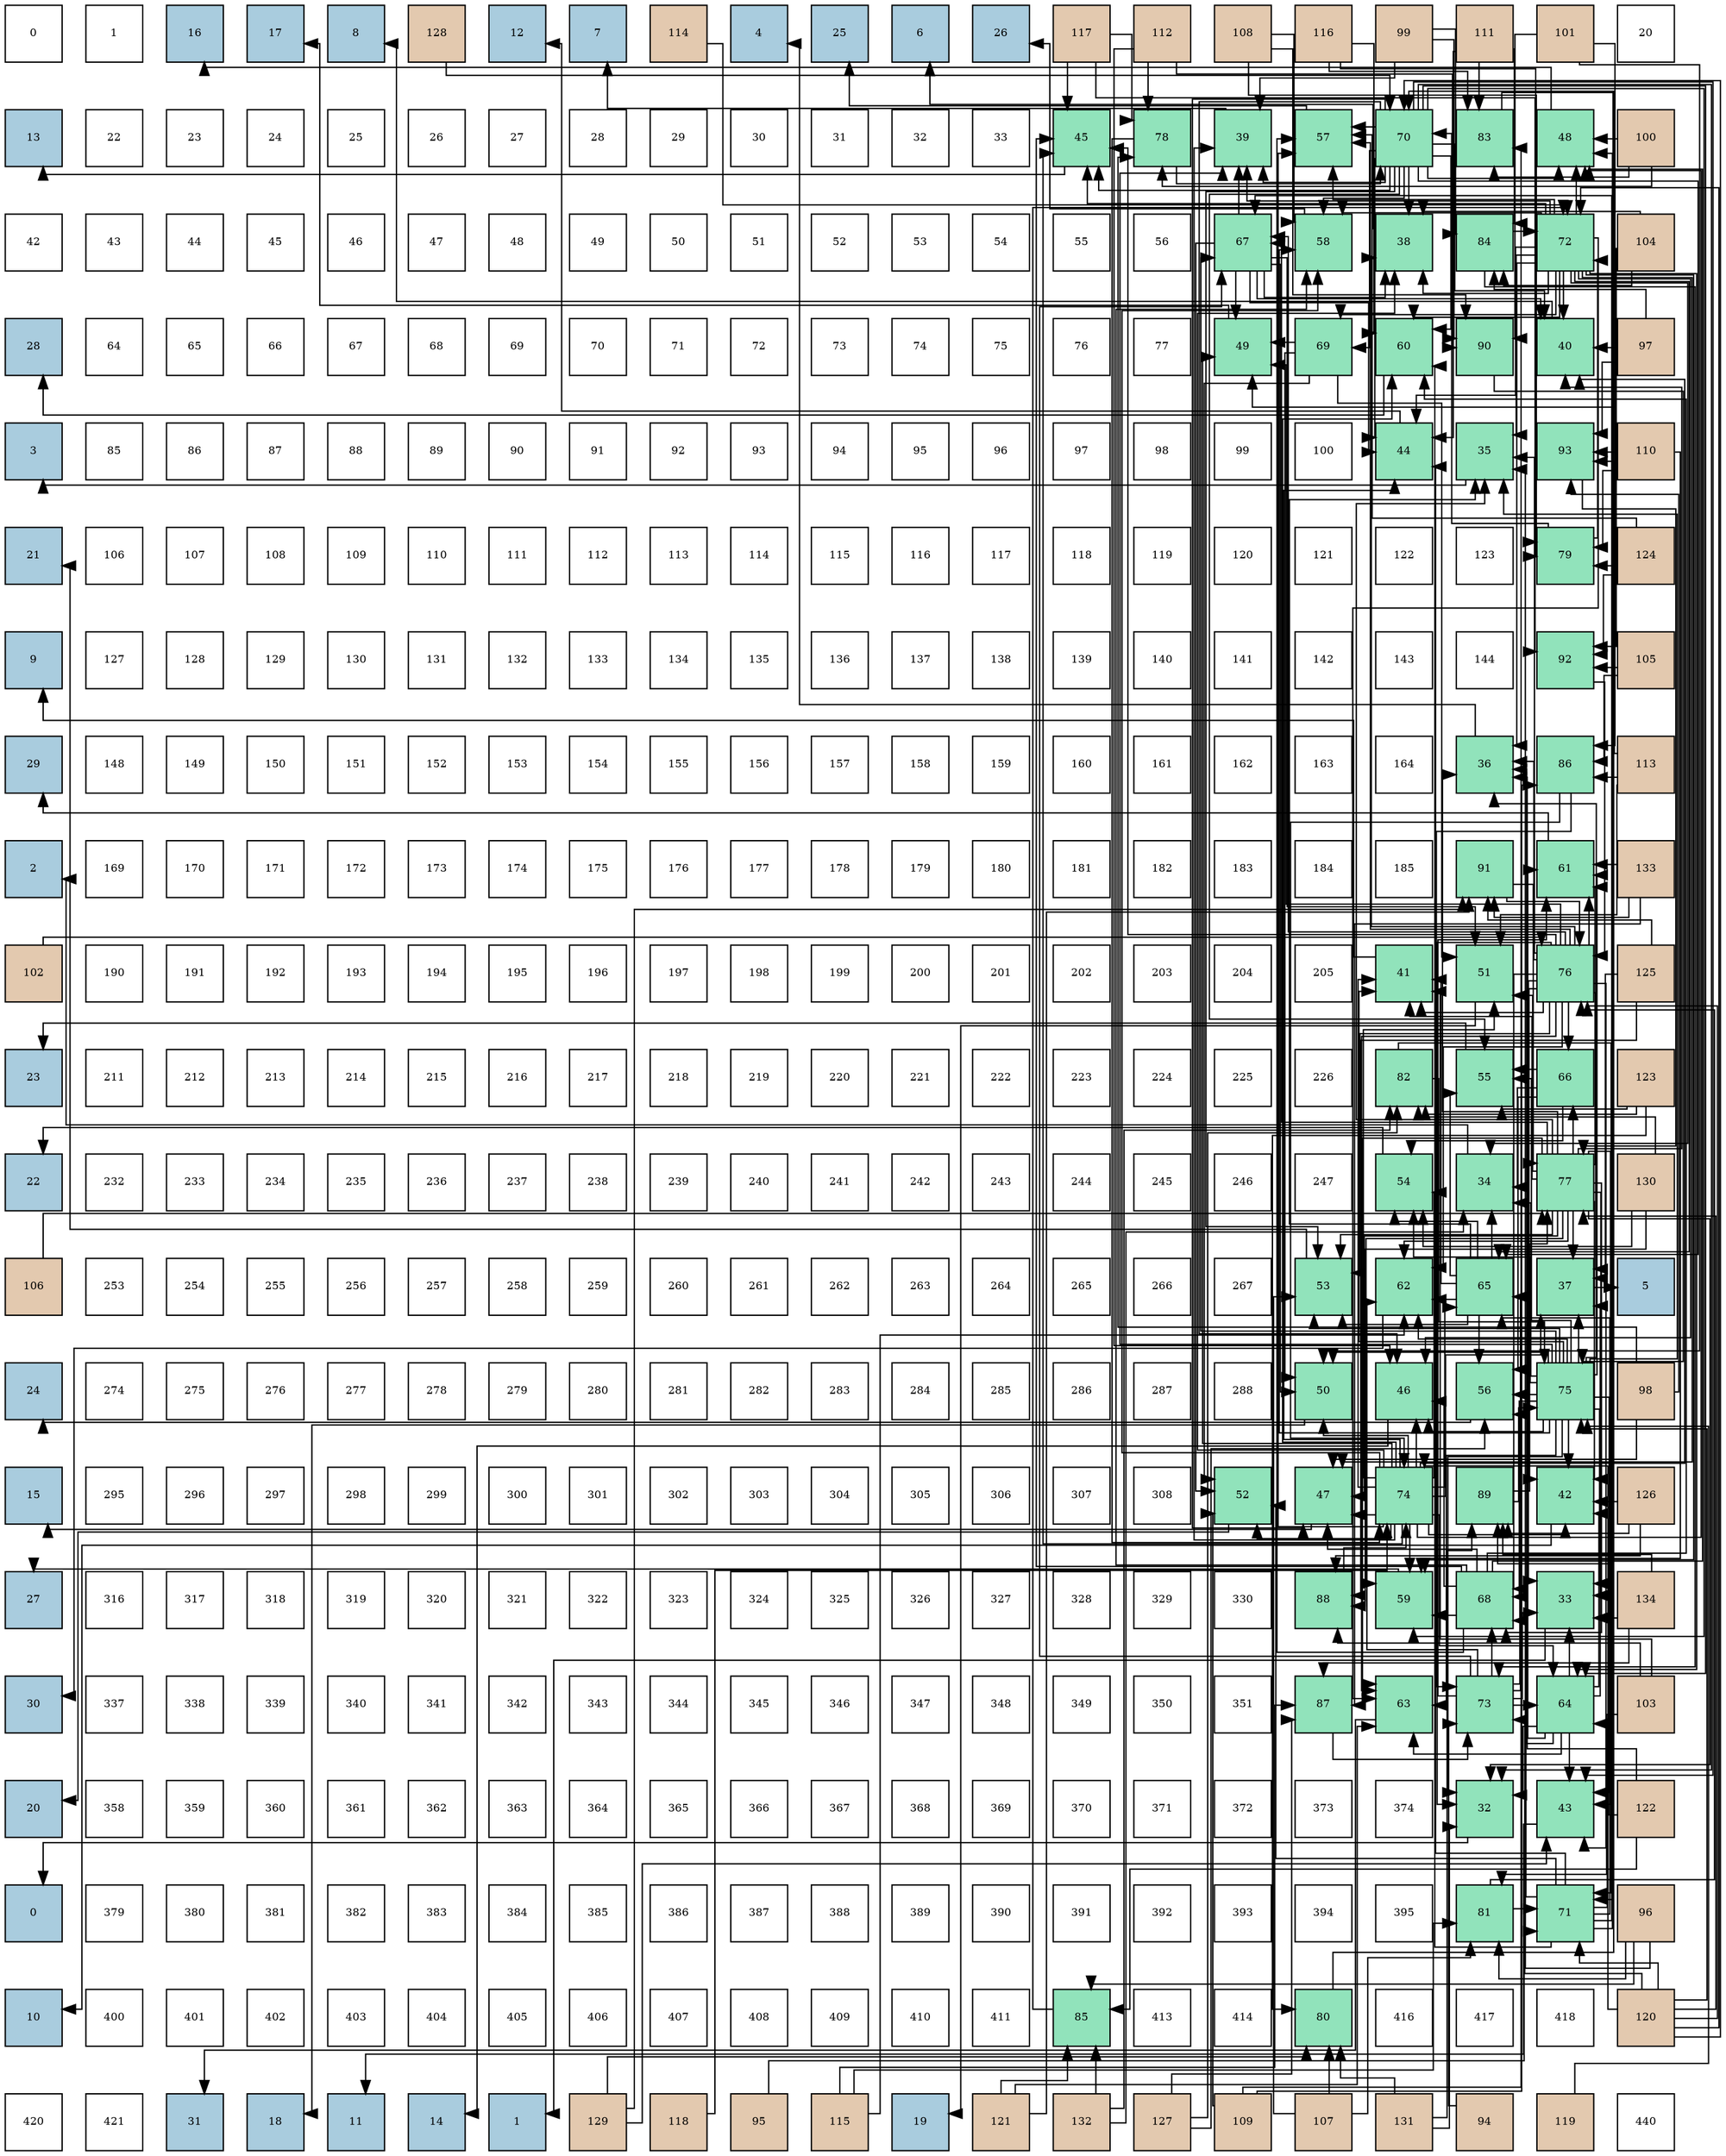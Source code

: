 digraph layout{
 rankdir=TB;
 splines=ortho;
 node [style=filled shape=square fixedsize=true width=0.6];
0[label="0", fontsize=8, fillcolor="#ffffff"];
1[label="1", fontsize=8, fillcolor="#ffffff"];
2[label="16", fontsize=8, fillcolor="#a9ccde"];
3[label="17", fontsize=8, fillcolor="#a9ccde"];
4[label="8", fontsize=8, fillcolor="#a9ccde"];
5[label="128", fontsize=8, fillcolor="#e3c9af"];
6[label="12", fontsize=8, fillcolor="#a9ccde"];
7[label="7", fontsize=8, fillcolor="#a9ccde"];
8[label="114", fontsize=8, fillcolor="#e3c9af"];
9[label="4", fontsize=8, fillcolor="#a9ccde"];
10[label="25", fontsize=8, fillcolor="#a9ccde"];
11[label="6", fontsize=8, fillcolor="#a9ccde"];
12[label="26", fontsize=8, fillcolor="#a9ccde"];
13[label="117", fontsize=8, fillcolor="#e3c9af"];
14[label="112", fontsize=8, fillcolor="#e3c9af"];
15[label="108", fontsize=8, fillcolor="#e3c9af"];
16[label="116", fontsize=8, fillcolor="#e3c9af"];
17[label="99", fontsize=8, fillcolor="#e3c9af"];
18[label="111", fontsize=8, fillcolor="#e3c9af"];
19[label="101", fontsize=8, fillcolor="#e3c9af"];
20[label="20", fontsize=8, fillcolor="#ffffff"];
21[label="13", fontsize=8, fillcolor="#a9ccde"];
22[label="22", fontsize=8, fillcolor="#ffffff"];
23[label="23", fontsize=8, fillcolor="#ffffff"];
24[label="24", fontsize=8, fillcolor="#ffffff"];
25[label="25", fontsize=8, fillcolor="#ffffff"];
26[label="26", fontsize=8, fillcolor="#ffffff"];
27[label="27", fontsize=8, fillcolor="#ffffff"];
28[label="28", fontsize=8, fillcolor="#ffffff"];
29[label="29", fontsize=8, fillcolor="#ffffff"];
30[label="30", fontsize=8, fillcolor="#ffffff"];
31[label="31", fontsize=8, fillcolor="#ffffff"];
32[label="32", fontsize=8, fillcolor="#ffffff"];
33[label="33", fontsize=8, fillcolor="#ffffff"];
34[label="45", fontsize=8, fillcolor="#91e3bb"];
35[label="78", fontsize=8, fillcolor="#91e3bb"];
36[label="39", fontsize=8, fillcolor="#91e3bb"];
37[label="57", fontsize=8, fillcolor="#91e3bb"];
38[label="70", fontsize=8, fillcolor="#91e3bb"];
39[label="83", fontsize=8, fillcolor="#91e3bb"];
40[label="48", fontsize=8, fillcolor="#91e3bb"];
41[label="100", fontsize=8, fillcolor="#e3c9af"];
42[label="42", fontsize=8, fillcolor="#ffffff"];
43[label="43", fontsize=8, fillcolor="#ffffff"];
44[label="44", fontsize=8, fillcolor="#ffffff"];
45[label="45", fontsize=8, fillcolor="#ffffff"];
46[label="46", fontsize=8, fillcolor="#ffffff"];
47[label="47", fontsize=8, fillcolor="#ffffff"];
48[label="48", fontsize=8, fillcolor="#ffffff"];
49[label="49", fontsize=8, fillcolor="#ffffff"];
50[label="50", fontsize=8, fillcolor="#ffffff"];
51[label="51", fontsize=8, fillcolor="#ffffff"];
52[label="52", fontsize=8, fillcolor="#ffffff"];
53[label="53", fontsize=8, fillcolor="#ffffff"];
54[label="54", fontsize=8, fillcolor="#ffffff"];
55[label="55", fontsize=8, fillcolor="#ffffff"];
56[label="56", fontsize=8, fillcolor="#ffffff"];
57[label="67", fontsize=8, fillcolor="#91e3bb"];
58[label="58", fontsize=8, fillcolor="#91e3bb"];
59[label="38", fontsize=8, fillcolor="#91e3bb"];
60[label="84", fontsize=8, fillcolor="#91e3bb"];
61[label="72", fontsize=8, fillcolor="#91e3bb"];
62[label="104", fontsize=8, fillcolor="#e3c9af"];
63[label="28", fontsize=8, fillcolor="#a9ccde"];
64[label="64", fontsize=8, fillcolor="#ffffff"];
65[label="65", fontsize=8, fillcolor="#ffffff"];
66[label="66", fontsize=8, fillcolor="#ffffff"];
67[label="67", fontsize=8, fillcolor="#ffffff"];
68[label="68", fontsize=8, fillcolor="#ffffff"];
69[label="69", fontsize=8, fillcolor="#ffffff"];
70[label="70", fontsize=8, fillcolor="#ffffff"];
71[label="71", fontsize=8, fillcolor="#ffffff"];
72[label="72", fontsize=8, fillcolor="#ffffff"];
73[label="73", fontsize=8, fillcolor="#ffffff"];
74[label="74", fontsize=8, fillcolor="#ffffff"];
75[label="75", fontsize=8, fillcolor="#ffffff"];
76[label="76", fontsize=8, fillcolor="#ffffff"];
77[label="77", fontsize=8, fillcolor="#ffffff"];
78[label="49", fontsize=8, fillcolor="#91e3bb"];
79[label="69", fontsize=8, fillcolor="#91e3bb"];
80[label="60", fontsize=8, fillcolor="#91e3bb"];
81[label="90", fontsize=8, fillcolor="#91e3bb"];
82[label="40", fontsize=8, fillcolor="#91e3bb"];
83[label="97", fontsize=8, fillcolor="#e3c9af"];
84[label="3", fontsize=8, fillcolor="#a9ccde"];
85[label="85", fontsize=8, fillcolor="#ffffff"];
86[label="86", fontsize=8, fillcolor="#ffffff"];
87[label="87", fontsize=8, fillcolor="#ffffff"];
88[label="88", fontsize=8, fillcolor="#ffffff"];
89[label="89", fontsize=8, fillcolor="#ffffff"];
90[label="90", fontsize=8, fillcolor="#ffffff"];
91[label="91", fontsize=8, fillcolor="#ffffff"];
92[label="92", fontsize=8, fillcolor="#ffffff"];
93[label="93", fontsize=8, fillcolor="#ffffff"];
94[label="94", fontsize=8, fillcolor="#ffffff"];
95[label="95", fontsize=8, fillcolor="#ffffff"];
96[label="96", fontsize=8, fillcolor="#ffffff"];
97[label="97", fontsize=8, fillcolor="#ffffff"];
98[label="98", fontsize=8, fillcolor="#ffffff"];
99[label="99", fontsize=8, fillcolor="#ffffff"];
100[label="100", fontsize=8, fillcolor="#ffffff"];
101[label="44", fontsize=8, fillcolor="#91e3bb"];
102[label="35", fontsize=8, fillcolor="#91e3bb"];
103[label="93", fontsize=8, fillcolor="#91e3bb"];
104[label="110", fontsize=8, fillcolor="#e3c9af"];
105[label="21", fontsize=8, fillcolor="#a9ccde"];
106[label="106", fontsize=8, fillcolor="#ffffff"];
107[label="107", fontsize=8, fillcolor="#ffffff"];
108[label="108", fontsize=8, fillcolor="#ffffff"];
109[label="109", fontsize=8, fillcolor="#ffffff"];
110[label="110", fontsize=8, fillcolor="#ffffff"];
111[label="111", fontsize=8, fillcolor="#ffffff"];
112[label="112", fontsize=8, fillcolor="#ffffff"];
113[label="113", fontsize=8, fillcolor="#ffffff"];
114[label="114", fontsize=8, fillcolor="#ffffff"];
115[label="115", fontsize=8, fillcolor="#ffffff"];
116[label="116", fontsize=8, fillcolor="#ffffff"];
117[label="117", fontsize=8, fillcolor="#ffffff"];
118[label="118", fontsize=8, fillcolor="#ffffff"];
119[label="119", fontsize=8, fillcolor="#ffffff"];
120[label="120", fontsize=8, fillcolor="#ffffff"];
121[label="121", fontsize=8, fillcolor="#ffffff"];
122[label="122", fontsize=8, fillcolor="#ffffff"];
123[label="123", fontsize=8, fillcolor="#ffffff"];
124[label="79", fontsize=8, fillcolor="#91e3bb"];
125[label="124", fontsize=8, fillcolor="#e3c9af"];
126[label="9", fontsize=8, fillcolor="#a9ccde"];
127[label="127", fontsize=8, fillcolor="#ffffff"];
128[label="128", fontsize=8, fillcolor="#ffffff"];
129[label="129", fontsize=8, fillcolor="#ffffff"];
130[label="130", fontsize=8, fillcolor="#ffffff"];
131[label="131", fontsize=8, fillcolor="#ffffff"];
132[label="132", fontsize=8, fillcolor="#ffffff"];
133[label="133", fontsize=8, fillcolor="#ffffff"];
134[label="134", fontsize=8, fillcolor="#ffffff"];
135[label="135", fontsize=8, fillcolor="#ffffff"];
136[label="136", fontsize=8, fillcolor="#ffffff"];
137[label="137", fontsize=8, fillcolor="#ffffff"];
138[label="138", fontsize=8, fillcolor="#ffffff"];
139[label="139", fontsize=8, fillcolor="#ffffff"];
140[label="140", fontsize=8, fillcolor="#ffffff"];
141[label="141", fontsize=8, fillcolor="#ffffff"];
142[label="142", fontsize=8, fillcolor="#ffffff"];
143[label="143", fontsize=8, fillcolor="#ffffff"];
144[label="144", fontsize=8, fillcolor="#ffffff"];
145[label="92", fontsize=8, fillcolor="#91e3bb"];
146[label="105", fontsize=8, fillcolor="#e3c9af"];
147[label="29", fontsize=8, fillcolor="#a9ccde"];
148[label="148", fontsize=8, fillcolor="#ffffff"];
149[label="149", fontsize=8, fillcolor="#ffffff"];
150[label="150", fontsize=8, fillcolor="#ffffff"];
151[label="151", fontsize=8, fillcolor="#ffffff"];
152[label="152", fontsize=8, fillcolor="#ffffff"];
153[label="153", fontsize=8, fillcolor="#ffffff"];
154[label="154", fontsize=8, fillcolor="#ffffff"];
155[label="155", fontsize=8, fillcolor="#ffffff"];
156[label="156", fontsize=8, fillcolor="#ffffff"];
157[label="157", fontsize=8, fillcolor="#ffffff"];
158[label="158", fontsize=8, fillcolor="#ffffff"];
159[label="159", fontsize=8, fillcolor="#ffffff"];
160[label="160", fontsize=8, fillcolor="#ffffff"];
161[label="161", fontsize=8, fillcolor="#ffffff"];
162[label="162", fontsize=8, fillcolor="#ffffff"];
163[label="163", fontsize=8, fillcolor="#ffffff"];
164[label="164", fontsize=8, fillcolor="#ffffff"];
165[label="36", fontsize=8, fillcolor="#91e3bb"];
166[label="86", fontsize=8, fillcolor="#91e3bb"];
167[label="113", fontsize=8, fillcolor="#e3c9af"];
168[label="2", fontsize=8, fillcolor="#a9ccde"];
169[label="169", fontsize=8, fillcolor="#ffffff"];
170[label="170", fontsize=8, fillcolor="#ffffff"];
171[label="171", fontsize=8, fillcolor="#ffffff"];
172[label="172", fontsize=8, fillcolor="#ffffff"];
173[label="173", fontsize=8, fillcolor="#ffffff"];
174[label="174", fontsize=8, fillcolor="#ffffff"];
175[label="175", fontsize=8, fillcolor="#ffffff"];
176[label="176", fontsize=8, fillcolor="#ffffff"];
177[label="177", fontsize=8, fillcolor="#ffffff"];
178[label="178", fontsize=8, fillcolor="#ffffff"];
179[label="179", fontsize=8, fillcolor="#ffffff"];
180[label="180", fontsize=8, fillcolor="#ffffff"];
181[label="181", fontsize=8, fillcolor="#ffffff"];
182[label="182", fontsize=8, fillcolor="#ffffff"];
183[label="183", fontsize=8, fillcolor="#ffffff"];
184[label="184", fontsize=8, fillcolor="#ffffff"];
185[label="185", fontsize=8, fillcolor="#ffffff"];
186[label="91", fontsize=8, fillcolor="#91e3bb"];
187[label="61", fontsize=8, fillcolor="#91e3bb"];
188[label="133", fontsize=8, fillcolor="#e3c9af"];
189[label="102", fontsize=8, fillcolor="#e3c9af"];
190[label="190", fontsize=8, fillcolor="#ffffff"];
191[label="191", fontsize=8, fillcolor="#ffffff"];
192[label="192", fontsize=8, fillcolor="#ffffff"];
193[label="193", fontsize=8, fillcolor="#ffffff"];
194[label="194", fontsize=8, fillcolor="#ffffff"];
195[label="195", fontsize=8, fillcolor="#ffffff"];
196[label="196", fontsize=8, fillcolor="#ffffff"];
197[label="197", fontsize=8, fillcolor="#ffffff"];
198[label="198", fontsize=8, fillcolor="#ffffff"];
199[label="199", fontsize=8, fillcolor="#ffffff"];
200[label="200", fontsize=8, fillcolor="#ffffff"];
201[label="201", fontsize=8, fillcolor="#ffffff"];
202[label="202", fontsize=8, fillcolor="#ffffff"];
203[label="203", fontsize=8, fillcolor="#ffffff"];
204[label="204", fontsize=8, fillcolor="#ffffff"];
205[label="205", fontsize=8, fillcolor="#ffffff"];
206[label="41", fontsize=8, fillcolor="#91e3bb"];
207[label="51", fontsize=8, fillcolor="#91e3bb"];
208[label="76", fontsize=8, fillcolor="#91e3bb"];
209[label="125", fontsize=8, fillcolor="#e3c9af"];
210[label="23", fontsize=8, fillcolor="#a9ccde"];
211[label="211", fontsize=8, fillcolor="#ffffff"];
212[label="212", fontsize=8, fillcolor="#ffffff"];
213[label="213", fontsize=8, fillcolor="#ffffff"];
214[label="214", fontsize=8, fillcolor="#ffffff"];
215[label="215", fontsize=8, fillcolor="#ffffff"];
216[label="216", fontsize=8, fillcolor="#ffffff"];
217[label="217", fontsize=8, fillcolor="#ffffff"];
218[label="218", fontsize=8, fillcolor="#ffffff"];
219[label="219", fontsize=8, fillcolor="#ffffff"];
220[label="220", fontsize=8, fillcolor="#ffffff"];
221[label="221", fontsize=8, fillcolor="#ffffff"];
222[label="222", fontsize=8, fillcolor="#ffffff"];
223[label="223", fontsize=8, fillcolor="#ffffff"];
224[label="224", fontsize=8, fillcolor="#ffffff"];
225[label="225", fontsize=8, fillcolor="#ffffff"];
226[label="226", fontsize=8, fillcolor="#ffffff"];
227[label="82", fontsize=8, fillcolor="#91e3bb"];
228[label="55", fontsize=8, fillcolor="#91e3bb"];
229[label="66", fontsize=8, fillcolor="#91e3bb"];
230[label="123", fontsize=8, fillcolor="#e3c9af"];
231[label="22", fontsize=8, fillcolor="#a9ccde"];
232[label="232", fontsize=8, fillcolor="#ffffff"];
233[label="233", fontsize=8, fillcolor="#ffffff"];
234[label="234", fontsize=8, fillcolor="#ffffff"];
235[label="235", fontsize=8, fillcolor="#ffffff"];
236[label="236", fontsize=8, fillcolor="#ffffff"];
237[label="237", fontsize=8, fillcolor="#ffffff"];
238[label="238", fontsize=8, fillcolor="#ffffff"];
239[label="239", fontsize=8, fillcolor="#ffffff"];
240[label="240", fontsize=8, fillcolor="#ffffff"];
241[label="241", fontsize=8, fillcolor="#ffffff"];
242[label="242", fontsize=8, fillcolor="#ffffff"];
243[label="243", fontsize=8, fillcolor="#ffffff"];
244[label="244", fontsize=8, fillcolor="#ffffff"];
245[label="245", fontsize=8, fillcolor="#ffffff"];
246[label="246", fontsize=8, fillcolor="#ffffff"];
247[label="247", fontsize=8, fillcolor="#ffffff"];
248[label="54", fontsize=8, fillcolor="#91e3bb"];
249[label="34", fontsize=8, fillcolor="#91e3bb"];
250[label="77", fontsize=8, fillcolor="#91e3bb"];
251[label="130", fontsize=8, fillcolor="#e3c9af"];
252[label="106", fontsize=8, fillcolor="#e3c9af"];
253[label="253", fontsize=8, fillcolor="#ffffff"];
254[label="254", fontsize=8, fillcolor="#ffffff"];
255[label="255", fontsize=8, fillcolor="#ffffff"];
256[label="256", fontsize=8, fillcolor="#ffffff"];
257[label="257", fontsize=8, fillcolor="#ffffff"];
258[label="258", fontsize=8, fillcolor="#ffffff"];
259[label="259", fontsize=8, fillcolor="#ffffff"];
260[label="260", fontsize=8, fillcolor="#ffffff"];
261[label="261", fontsize=8, fillcolor="#ffffff"];
262[label="262", fontsize=8, fillcolor="#ffffff"];
263[label="263", fontsize=8, fillcolor="#ffffff"];
264[label="264", fontsize=8, fillcolor="#ffffff"];
265[label="265", fontsize=8, fillcolor="#ffffff"];
266[label="266", fontsize=8, fillcolor="#ffffff"];
267[label="267", fontsize=8, fillcolor="#ffffff"];
268[label="53", fontsize=8, fillcolor="#91e3bb"];
269[label="62", fontsize=8, fillcolor="#91e3bb"];
270[label="65", fontsize=8, fillcolor="#91e3bb"];
271[label="37", fontsize=8, fillcolor="#91e3bb"];
272[label="5", fontsize=8, fillcolor="#a9ccde"];
273[label="24", fontsize=8, fillcolor="#a9ccde"];
274[label="274", fontsize=8, fillcolor="#ffffff"];
275[label="275", fontsize=8, fillcolor="#ffffff"];
276[label="276", fontsize=8, fillcolor="#ffffff"];
277[label="277", fontsize=8, fillcolor="#ffffff"];
278[label="278", fontsize=8, fillcolor="#ffffff"];
279[label="279", fontsize=8, fillcolor="#ffffff"];
280[label="280", fontsize=8, fillcolor="#ffffff"];
281[label="281", fontsize=8, fillcolor="#ffffff"];
282[label="282", fontsize=8, fillcolor="#ffffff"];
283[label="283", fontsize=8, fillcolor="#ffffff"];
284[label="284", fontsize=8, fillcolor="#ffffff"];
285[label="285", fontsize=8, fillcolor="#ffffff"];
286[label="286", fontsize=8, fillcolor="#ffffff"];
287[label="287", fontsize=8, fillcolor="#ffffff"];
288[label="288", fontsize=8, fillcolor="#ffffff"];
289[label="50", fontsize=8, fillcolor="#91e3bb"];
290[label="46", fontsize=8, fillcolor="#91e3bb"];
291[label="56", fontsize=8, fillcolor="#91e3bb"];
292[label="75", fontsize=8, fillcolor="#91e3bb"];
293[label="98", fontsize=8, fillcolor="#e3c9af"];
294[label="15", fontsize=8, fillcolor="#a9ccde"];
295[label="295", fontsize=8, fillcolor="#ffffff"];
296[label="296", fontsize=8, fillcolor="#ffffff"];
297[label="297", fontsize=8, fillcolor="#ffffff"];
298[label="298", fontsize=8, fillcolor="#ffffff"];
299[label="299", fontsize=8, fillcolor="#ffffff"];
300[label="300", fontsize=8, fillcolor="#ffffff"];
301[label="301", fontsize=8, fillcolor="#ffffff"];
302[label="302", fontsize=8, fillcolor="#ffffff"];
303[label="303", fontsize=8, fillcolor="#ffffff"];
304[label="304", fontsize=8, fillcolor="#ffffff"];
305[label="305", fontsize=8, fillcolor="#ffffff"];
306[label="306", fontsize=8, fillcolor="#ffffff"];
307[label="307", fontsize=8, fillcolor="#ffffff"];
308[label="308", fontsize=8, fillcolor="#ffffff"];
309[label="52", fontsize=8, fillcolor="#91e3bb"];
310[label="47", fontsize=8, fillcolor="#91e3bb"];
311[label="74", fontsize=8, fillcolor="#91e3bb"];
312[label="89", fontsize=8, fillcolor="#91e3bb"];
313[label="42", fontsize=8, fillcolor="#91e3bb"];
314[label="126", fontsize=8, fillcolor="#e3c9af"];
315[label="27", fontsize=8, fillcolor="#a9ccde"];
316[label="316", fontsize=8, fillcolor="#ffffff"];
317[label="317", fontsize=8, fillcolor="#ffffff"];
318[label="318", fontsize=8, fillcolor="#ffffff"];
319[label="319", fontsize=8, fillcolor="#ffffff"];
320[label="320", fontsize=8, fillcolor="#ffffff"];
321[label="321", fontsize=8, fillcolor="#ffffff"];
322[label="322", fontsize=8, fillcolor="#ffffff"];
323[label="323", fontsize=8, fillcolor="#ffffff"];
324[label="324", fontsize=8, fillcolor="#ffffff"];
325[label="325", fontsize=8, fillcolor="#ffffff"];
326[label="326", fontsize=8, fillcolor="#ffffff"];
327[label="327", fontsize=8, fillcolor="#ffffff"];
328[label="328", fontsize=8, fillcolor="#ffffff"];
329[label="329", fontsize=8, fillcolor="#ffffff"];
330[label="330", fontsize=8, fillcolor="#ffffff"];
331[label="88", fontsize=8, fillcolor="#91e3bb"];
332[label="59", fontsize=8, fillcolor="#91e3bb"];
333[label="68", fontsize=8, fillcolor="#91e3bb"];
334[label="33", fontsize=8, fillcolor="#91e3bb"];
335[label="134", fontsize=8, fillcolor="#e3c9af"];
336[label="30", fontsize=8, fillcolor="#a9ccde"];
337[label="337", fontsize=8, fillcolor="#ffffff"];
338[label="338", fontsize=8, fillcolor="#ffffff"];
339[label="339", fontsize=8, fillcolor="#ffffff"];
340[label="340", fontsize=8, fillcolor="#ffffff"];
341[label="341", fontsize=8, fillcolor="#ffffff"];
342[label="342", fontsize=8, fillcolor="#ffffff"];
343[label="343", fontsize=8, fillcolor="#ffffff"];
344[label="344", fontsize=8, fillcolor="#ffffff"];
345[label="345", fontsize=8, fillcolor="#ffffff"];
346[label="346", fontsize=8, fillcolor="#ffffff"];
347[label="347", fontsize=8, fillcolor="#ffffff"];
348[label="348", fontsize=8, fillcolor="#ffffff"];
349[label="349", fontsize=8, fillcolor="#ffffff"];
350[label="350", fontsize=8, fillcolor="#ffffff"];
351[label="351", fontsize=8, fillcolor="#ffffff"];
352[label="87", fontsize=8, fillcolor="#91e3bb"];
353[label="63", fontsize=8, fillcolor="#91e3bb"];
354[label="73", fontsize=8, fillcolor="#91e3bb"];
355[label="64", fontsize=8, fillcolor="#91e3bb"];
356[label="103", fontsize=8, fillcolor="#e3c9af"];
357[label="20", fontsize=8, fillcolor="#a9ccde"];
358[label="358", fontsize=8, fillcolor="#ffffff"];
359[label="359", fontsize=8, fillcolor="#ffffff"];
360[label="360", fontsize=8, fillcolor="#ffffff"];
361[label="361", fontsize=8, fillcolor="#ffffff"];
362[label="362", fontsize=8, fillcolor="#ffffff"];
363[label="363", fontsize=8, fillcolor="#ffffff"];
364[label="364", fontsize=8, fillcolor="#ffffff"];
365[label="365", fontsize=8, fillcolor="#ffffff"];
366[label="366", fontsize=8, fillcolor="#ffffff"];
367[label="367", fontsize=8, fillcolor="#ffffff"];
368[label="368", fontsize=8, fillcolor="#ffffff"];
369[label="369", fontsize=8, fillcolor="#ffffff"];
370[label="370", fontsize=8, fillcolor="#ffffff"];
371[label="371", fontsize=8, fillcolor="#ffffff"];
372[label="372", fontsize=8, fillcolor="#ffffff"];
373[label="373", fontsize=8, fillcolor="#ffffff"];
374[label="374", fontsize=8, fillcolor="#ffffff"];
375[label="32", fontsize=8, fillcolor="#91e3bb"];
376[label="43", fontsize=8, fillcolor="#91e3bb"];
377[label="122", fontsize=8, fillcolor="#e3c9af"];
378[label="0", fontsize=8, fillcolor="#a9ccde"];
379[label="379", fontsize=8, fillcolor="#ffffff"];
380[label="380", fontsize=8, fillcolor="#ffffff"];
381[label="381", fontsize=8, fillcolor="#ffffff"];
382[label="382", fontsize=8, fillcolor="#ffffff"];
383[label="383", fontsize=8, fillcolor="#ffffff"];
384[label="384", fontsize=8, fillcolor="#ffffff"];
385[label="385", fontsize=8, fillcolor="#ffffff"];
386[label="386", fontsize=8, fillcolor="#ffffff"];
387[label="387", fontsize=8, fillcolor="#ffffff"];
388[label="388", fontsize=8, fillcolor="#ffffff"];
389[label="389", fontsize=8, fillcolor="#ffffff"];
390[label="390", fontsize=8, fillcolor="#ffffff"];
391[label="391", fontsize=8, fillcolor="#ffffff"];
392[label="392", fontsize=8, fillcolor="#ffffff"];
393[label="393", fontsize=8, fillcolor="#ffffff"];
394[label="394", fontsize=8, fillcolor="#ffffff"];
395[label="395", fontsize=8, fillcolor="#ffffff"];
396[label="81", fontsize=8, fillcolor="#91e3bb"];
397[label="71", fontsize=8, fillcolor="#91e3bb"];
398[label="96", fontsize=8, fillcolor="#e3c9af"];
399[label="10", fontsize=8, fillcolor="#a9ccde"];
400[label="400", fontsize=8, fillcolor="#ffffff"];
401[label="401", fontsize=8, fillcolor="#ffffff"];
402[label="402", fontsize=8, fillcolor="#ffffff"];
403[label="403", fontsize=8, fillcolor="#ffffff"];
404[label="404", fontsize=8, fillcolor="#ffffff"];
405[label="405", fontsize=8, fillcolor="#ffffff"];
406[label="406", fontsize=8, fillcolor="#ffffff"];
407[label="407", fontsize=8, fillcolor="#ffffff"];
408[label="408", fontsize=8, fillcolor="#ffffff"];
409[label="409", fontsize=8, fillcolor="#ffffff"];
410[label="410", fontsize=8, fillcolor="#ffffff"];
411[label="411", fontsize=8, fillcolor="#ffffff"];
412[label="85", fontsize=8, fillcolor="#91e3bb"];
413[label="413", fontsize=8, fillcolor="#ffffff"];
414[label="414", fontsize=8, fillcolor="#ffffff"];
415[label="80", fontsize=8, fillcolor="#91e3bb"];
416[label="416", fontsize=8, fillcolor="#ffffff"];
417[label="417", fontsize=8, fillcolor="#ffffff"];
418[label="418", fontsize=8, fillcolor="#ffffff"];
419[label="120", fontsize=8, fillcolor="#e3c9af"];
420[label="420", fontsize=8, fillcolor="#ffffff"];
421[label="421", fontsize=8, fillcolor="#ffffff"];
422[label="31", fontsize=8, fillcolor="#a9ccde"];
423[label="18", fontsize=8, fillcolor="#a9ccde"];
424[label="11", fontsize=8, fillcolor="#a9ccde"];
425[label="14", fontsize=8, fillcolor="#a9ccde"];
426[label="1", fontsize=8, fillcolor="#a9ccde"];
427[label="129", fontsize=8, fillcolor="#e3c9af"];
428[label="118", fontsize=8, fillcolor="#e3c9af"];
429[label="95", fontsize=8, fillcolor="#e3c9af"];
430[label="115", fontsize=8, fillcolor="#e3c9af"];
431[label="19", fontsize=8, fillcolor="#a9ccde"];
432[label="121", fontsize=8, fillcolor="#e3c9af"];
433[label="132", fontsize=8, fillcolor="#e3c9af"];
434[label="127", fontsize=8, fillcolor="#e3c9af"];
435[label="109", fontsize=8, fillcolor="#e3c9af"];
436[label="107", fontsize=8, fillcolor="#e3c9af"];
437[label="131", fontsize=8, fillcolor="#e3c9af"];
438[label="94", fontsize=8, fillcolor="#e3c9af"];
439[label="119", fontsize=8, fillcolor="#e3c9af"];
440[label="440", fontsize=8, fillcolor="#ffffff"];
edge [constraint=false, style=vis];375 -> 378;
334 -> 426;
249 -> 168;
102 -> 84;
165 -> 9;
271 -> 272;
59 -> 11;
36 -> 7;
82 -> 4;
206 -> 126;
313 -> 399;
376 -> 424;
101 -> 6;
34 -> 21;
290 -> 425;
310 -> 294;
40 -> 2;
78 -> 3;
289 -> 423;
207 -> 431;
309 -> 357;
268 -> 105;
248 -> 231;
228 -> 210;
291 -> 273;
37 -> 10;
58 -> 12;
332 -> 315;
80 -> 63;
187 -> 147;
269 -> 336;
353 -> 422;
355 -> 375;
355 -> 334;
355 -> 165;
355 -> 271;
355 -> 313;
355 -> 376;
355 -> 187;
355 -> 353;
270 -> 249;
270 -> 102;
270 -> 206;
270 -> 268;
270 -> 248;
270 -> 228;
270 -> 291;
270 -> 269;
229 -> 249;
229 -> 248;
229 -> 228;
229 -> 291;
57 -> 59;
57 -> 36;
57 -> 82;
57 -> 101;
57 -> 78;
57 -> 289;
57 -> 207;
57 -> 309;
333 -> 34;
333 -> 290;
333 -> 310;
333 -> 40;
333 -> 37;
333 -> 58;
333 -> 332;
333 -> 80;
79 -> 78;
79 -> 289;
79 -> 207;
79 -> 309;
38 -> 375;
38 -> 59;
38 -> 36;
38 -> 82;
38 -> 376;
38 -> 101;
38 -> 34;
38 -> 290;
38 -> 310;
38 -> 40;
38 -> 268;
38 -> 228;
38 -> 37;
38 -> 58;
38 -> 332;
38 -> 80;
38 -> 355;
38 -> 270;
38 -> 79;
397 -> 101;
397 -> 40;
397 -> 309;
397 -> 80;
397 -> 355;
397 -> 270;
397 -> 57;
397 -> 333;
61 -> 249;
61 -> 102;
61 -> 165;
61 -> 59;
61 -> 36;
61 -> 82;
61 -> 101;
61 -> 34;
61 -> 290;
61 -> 310;
61 -> 40;
61 -> 37;
61 -> 58;
61 -> 332;
61 -> 80;
61 -> 353;
61 -> 355;
61 -> 270;
61 -> 79;
354 -> 334;
354 -> 291;
354 -> 187;
354 -> 269;
354 -> 355;
354 -> 270;
354 -> 57;
354 -> 333;
311 -> 271;
311 -> 59;
311 -> 36;
311 -> 82;
311 -> 206;
311 -> 313;
311 -> 101;
311 -> 34;
311 -> 290;
311 -> 310;
311 -> 40;
311 -> 78;
311 -> 289;
311 -> 207;
311 -> 309;
311 -> 248;
311 -> 37;
311 -> 58;
311 -> 332;
311 -> 80;
311 -> 355;
311 -> 270;
292 -> 375;
292 -> 334;
292 -> 249;
292 -> 102;
292 -> 165;
292 -> 271;
292 -> 36;
292 -> 206;
292 -> 313;
292 -> 376;
292 -> 290;
292 -> 289;
292 -> 268;
292 -> 248;
292 -> 228;
292 -> 291;
292 -> 58;
292 -> 187;
292 -> 269;
292 -> 353;
292 -> 57;
292 -> 333;
208 -> 375;
208 -> 334;
208 -> 102;
208 -> 165;
208 -> 271;
208 -> 59;
208 -> 206;
208 -> 313;
208 -> 376;
208 -> 34;
208 -> 78;
208 -> 268;
208 -> 37;
208 -> 187;
208 -> 269;
208 -> 353;
208 -> 229;
208 -> 57;
208 -> 333;
250 -> 375;
250 -> 334;
250 -> 102;
250 -> 165;
250 -> 271;
250 -> 82;
250 -> 206;
250 -> 313;
250 -> 376;
250 -> 310;
250 -> 207;
250 -> 268;
250 -> 332;
250 -> 187;
250 -> 269;
250 -> 353;
250 -> 229;
250 -> 57;
250 -> 333;
35 -> 38;
35 -> 311;
124 -> 38;
124 -> 61;
415 -> 38;
396 -> 397;
396 -> 208;
227 -> 397;
227 -> 292;
39 -> 397;
60 -> 61;
60 -> 354;
412 -> 61;
166 -> 354;
166 -> 311;
352 -> 354;
331 -> 311;
312 -> 292;
312 -> 250;
81 -> 292;
186 -> 208;
186 -> 250;
145 -> 208;
103 -> 250;
438 -> 354;
429 -> 397;
398 -> 102;
398 -> 396;
398 -> 412;
83 -> 82;
83 -> 60;
83 -> 103;
293 -> 310;
293 -> 35;
293 -> 103;
17 -> 36;
17 -> 60;
17 -> 81;
41 -> 40;
41 -> 35;
41 -> 39;
19 -> 289;
19 -> 166;
19 -> 81;
189 -> 208;
356 -> 206;
356 -> 396;
356 -> 331;
62 -> 59;
62 -> 60;
62 -> 145;
146 -> 78;
146 -> 166;
146 -> 145;
252 -> 250;
436 -> 268;
436 -> 415;
436 -> 396;
15 -> 58;
15 -> 124;
15 -> 81;
435 -> 309;
435 -> 39;
435 -> 166;
104 -> 332;
104 -> 124;
104 -> 103;
18 -> 101;
18 -> 39;
18 -> 60;
14 -> 290;
14 -> 35;
14 -> 81;
167 -> 207;
167 -> 166;
167 -> 103;
8 -> 61;
430 -> 269;
430 -> 396;
430 -> 352;
16 -> 80;
16 -> 124;
16 -> 39;
13 -> 34;
13 -> 35;
13 -> 145;
428 -> 311;
439 -> 292;
419 -> 38;
419 -> 397;
419 -> 61;
419 -> 354;
419 -> 311;
419 -> 292;
419 -> 208;
419 -> 250;
432 -> 353;
432 -> 412;
432 -> 186;
377 -> 165;
377 -> 412;
377 -> 312;
230 -> 228;
230 -> 415;
230 -> 227;
125 -> 37;
125 -> 124;
125 -> 145;
209 -> 271;
209 -> 331;
209 -> 186;
314 -> 313;
314 -> 331;
314 -> 312;
434 -> 291;
434 -> 227;
434 -> 352;
5 -> 38;
427 -> 376;
427 -> 415;
427 -> 186;
251 -> 248;
251 -> 227;
251 -> 331;
437 -> 375;
437 -> 415;
437 -> 312;
433 -> 249;
433 -> 227;
433 -> 412;
188 -> 187;
188 -> 352;
188 -> 186;
335 -> 334;
335 -> 352;
335 -> 312;
edge [constraint=true, style=invis];
0 -> 21 -> 42 -> 63 -> 84 -> 105 -> 126 -> 147 -> 168 -> 189 -> 210 -> 231 -> 252 -> 273 -> 294 -> 315 -> 336 -> 357 -> 378 -> 399 -> 420;
1 -> 22 -> 43 -> 64 -> 85 -> 106 -> 127 -> 148 -> 169 -> 190 -> 211 -> 232 -> 253 -> 274 -> 295 -> 316 -> 337 -> 358 -> 379 -> 400 -> 421;
2 -> 23 -> 44 -> 65 -> 86 -> 107 -> 128 -> 149 -> 170 -> 191 -> 212 -> 233 -> 254 -> 275 -> 296 -> 317 -> 338 -> 359 -> 380 -> 401 -> 422;
3 -> 24 -> 45 -> 66 -> 87 -> 108 -> 129 -> 150 -> 171 -> 192 -> 213 -> 234 -> 255 -> 276 -> 297 -> 318 -> 339 -> 360 -> 381 -> 402 -> 423;
4 -> 25 -> 46 -> 67 -> 88 -> 109 -> 130 -> 151 -> 172 -> 193 -> 214 -> 235 -> 256 -> 277 -> 298 -> 319 -> 340 -> 361 -> 382 -> 403 -> 424;
5 -> 26 -> 47 -> 68 -> 89 -> 110 -> 131 -> 152 -> 173 -> 194 -> 215 -> 236 -> 257 -> 278 -> 299 -> 320 -> 341 -> 362 -> 383 -> 404 -> 425;
6 -> 27 -> 48 -> 69 -> 90 -> 111 -> 132 -> 153 -> 174 -> 195 -> 216 -> 237 -> 258 -> 279 -> 300 -> 321 -> 342 -> 363 -> 384 -> 405 -> 426;
7 -> 28 -> 49 -> 70 -> 91 -> 112 -> 133 -> 154 -> 175 -> 196 -> 217 -> 238 -> 259 -> 280 -> 301 -> 322 -> 343 -> 364 -> 385 -> 406 -> 427;
8 -> 29 -> 50 -> 71 -> 92 -> 113 -> 134 -> 155 -> 176 -> 197 -> 218 -> 239 -> 260 -> 281 -> 302 -> 323 -> 344 -> 365 -> 386 -> 407 -> 428;
9 -> 30 -> 51 -> 72 -> 93 -> 114 -> 135 -> 156 -> 177 -> 198 -> 219 -> 240 -> 261 -> 282 -> 303 -> 324 -> 345 -> 366 -> 387 -> 408 -> 429;
10 -> 31 -> 52 -> 73 -> 94 -> 115 -> 136 -> 157 -> 178 -> 199 -> 220 -> 241 -> 262 -> 283 -> 304 -> 325 -> 346 -> 367 -> 388 -> 409 -> 430;
11 -> 32 -> 53 -> 74 -> 95 -> 116 -> 137 -> 158 -> 179 -> 200 -> 221 -> 242 -> 263 -> 284 -> 305 -> 326 -> 347 -> 368 -> 389 -> 410 -> 431;
12 -> 33 -> 54 -> 75 -> 96 -> 117 -> 138 -> 159 -> 180 -> 201 -> 222 -> 243 -> 264 -> 285 -> 306 -> 327 -> 348 -> 369 -> 390 -> 411 -> 432;
13 -> 34 -> 55 -> 76 -> 97 -> 118 -> 139 -> 160 -> 181 -> 202 -> 223 -> 244 -> 265 -> 286 -> 307 -> 328 -> 349 -> 370 -> 391 -> 412 -> 433;
14 -> 35 -> 56 -> 77 -> 98 -> 119 -> 140 -> 161 -> 182 -> 203 -> 224 -> 245 -> 266 -> 287 -> 308 -> 329 -> 350 -> 371 -> 392 -> 413 -> 434;
15 -> 36 -> 57 -> 78 -> 99 -> 120 -> 141 -> 162 -> 183 -> 204 -> 225 -> 246 -> 267 -> 288 -> 309 -> 330 -> 351 -> 372 -> 393 -> 414 -> 435;
16 -> 37 -> 58 -> 79 -> 100 -> 121 -> 142 -> 163 -> 184 -> 205 -> 226 -> 247 -> 268 -> 289 -> 310 -> 331 -> 352 -> 373 -> 394 -> 415 -> 436;
17 -> 38 -> 59 -> 80 -> 101 -> 122 -> 143 -> 164 -> 185 -> 206 -> 227 -> 248 -> 269 -> 290 -> 311 -> 332 -> 353 -> 374 -> 395 -> 416 -> 437;
18 -> 39 -> 60 -> 81 -> 102 -> 123 -> 144 -> 165 -> 186 -> 207 -> 228 -> 249 -> 270 -> 291 -> 312 -> 333 -> 354 -> 375 -> 396 -> 417 -> 438;
19 -> 40 -> 61 -> 82 -> 103 -> 124 -> 145 -> 166 -> 187 -> 208 -> 229 -> 250 -> 271 -> 292 -> 313 -> 334 -> 355 -> 376 -> 397 -> 418 -> 439;
20 -> 41 -> 62 -> 83 -> 104 -> 125 -> 146 -> 167 -> 188 -> 209 -> 230 -> 251 -> 272 -> 293 -> 314 -> 335 -> 356 -> 377 -> 398 -> 419 -> 440;
rank = same {0 -> 1 -> 2 -> 3 -> 4 -> 5 -> 6 -> 7 -> 8 -> 9 -> 10 -> 11 -> 12 -> 13 -> 14 -> 15 -> 16 -> 17 -> 18 -> 19 -> 20};
rank = same {21 -> 22 -> 23 -> 24 -> 25 -> 26 -> 27 -> 28 -> 29 -> 30 -> 31 -> 32 -> 33 -> 34 -> 35 -> 36 -> 37 -> 38 -> 39 -> 40 -> 41};
rank = same {42 -> 43 -> 44 -> 45 -> 46 -> 47 -> 48 -> 49 -> 50 -> 51 -> 52 -> 53 -> 54 -> 55 -> 56 -> 57 -> 58 -> 59 -> 60 -> 61 -> 62};
rank = same {63 -> 64 -> 65 -> 66 -> 67 -> 68 -> 69 -> 70 -> 71 -> 72 -> 73 -> 74 -> 75 -> 76 -> 77 -> 78 -> 79 -> 80 -> 81 -> 82 -> 83};
rank = same {84 -> 85 -> 86 -> 87 -> 88 -> 89 -> 90 -> 91 -> 92 -> 93 -> 94 -> 95 -> 96 -> 97 -> 98 -> 99 -> 100 -> 101 -> 102 -> 103 -> 104};
rank = same {105 -> 106 -> 107 -> 108 -> 109 -> 110 -> 111 -> 112 -> 113 -> 114 -> 115 -> 116 -> 117 -> 118 -> 119 -> 120 -> 121 -> 122 -> 123 -> 124 -> 125};
rank = same {126 -> 127 -> 128 -> 129 -> 130 -> 131 -> 132 -> 133 -> 134 -> 135 -> 136 -> 137 -> 138 -> 139 -> 140 -> 141 -> 142 -> 143 -> 144 -> 145 -> 146};
rank = same {147 -> 148 -> 149 -> 150 -> 151 -> 152 -> 153 -> 154 -> 155 -> 156 -> 157 -> 158 -> 159 -> 160 -> 161 -> 162 -> 163 -> 164 -> 165 -> 166 -> 167};
rank = same {168 -> 169 -> 170 -> 171 -> 172 -> 173 -> 174 -> 175 -> 176 -> 177 -> 178 -> 179 -> 180 -> 181 -> 182 -> 183 -> 184 -> 185 -> 186 -> 187 -> 188};
rank = same {189 -> 190 -> 191 -> 192 -> 193 -> 194 -> 195 -> 196 -> 197 -> 198 -> 199 -> 200 -> 201 -> 202 -> 203 -> 204 -> 205 -> 206 -> 207 -> 208 -> 209};
rank = same {210 -> 211 -> 212 -> 213 -> 214 -> 215 -> 216 -> 217 -> 218 -> 219 -> 220 -> 221 -> 222 -> 223 -> 224 -> 225 -> 226 -> 227 -> 228 -> 229 -> 230};
rank = same {231 -> 232 -> 233 -> 234 -> 235 -> 236 -> 237 -> 238 -> 239 -> 240 -> 241 -> 242 -> 243 -> 244 -> 245 -> 246 -> 247 -> 248 -> 249 -> 250 -> 251};
rank = same {252 -> 253 -> 254 -> 255 -> 256 -> 257 -> 258 -> 259 -> 260 -> 261 -> 262 -> 263 -> 264 -> 265 -> 266 -> 267 -> 268 -> 269 -> 270 -> 271 -> 272};
rank = same {273 -> 274 -> 275 -> 276 -> 277 -> 278 -> 279 -> 280 -> 281 -> 282 -> 283 -> 284 -> 285 -> 286 -> 287 -> 288 -> 289 -> 290 -> 291 -> 292 -> 293};
rank = same {294 -> 295 -> 296 -> 297 -> 298 -> 299 -> 300 -> 301 -> 302 -> 303 -> 304 -> 305 -> 306 -> 307 -> 308 -> 309 -> 310 -> 311 -> 312 -> 313 -> 314};
rank = same {315 -> 316 -> 317 -> 318 -> 319 -> 320 -> 321 -> 322 -> 323 -> 324 -> 325 -> 326 -> 327 -> 328 -> 329 -> 330 -> 331 -> 332 -> 333 -> 334 -> 335};
rank = same {336 -> 337 -> 338 -> 339 -> 340 -> 341 -> 342 -> 343 -> 344 -> 345 -> 346 -> 347 -> 348 -> 349 -> 350 -> 351 -> 352 -> 353 -> 354 -> 355 -> 356};
rank = same {357 -> 358 -> 359 -> 360 -> 361 -> 362 -> 363 -> 364 -> 365 -> 366 -> 367 -> 368 -> 369 -> 370 -> 371 -> 372 -> 373 -> 374 -> 375 -> 376 -> 377};
rank = same {378 -> 379 -> 380 -> 381 -> 382 -> 383 -> 384 -> 385 -> 386 -> 387 -> 388 -> 389 -> 390 -> 391 -> 392 -> 393 -> 394 -> 395 -> 396 -> 397 -> 398};
rank = same {399 -> 400 -> 401 -> 402 -> 403 -> 404 -> 405 -> 406 -> 407 -> 408 -> 409 -> 410 -> 411 -> 412 -> 413 -> 414 -> 415 -> 416 -> 417 -> 418 -> 419};
rank = same {420 -> 421 -> 422 -> 423 -> 424 -> 425 -> 426 -> 427 -> 428 -> 429 -> 430 -> 431 -> 432 -> 433 -> 434 -> 435 -> 436 -> 437 -> 438 -> 439 -> 440};
}